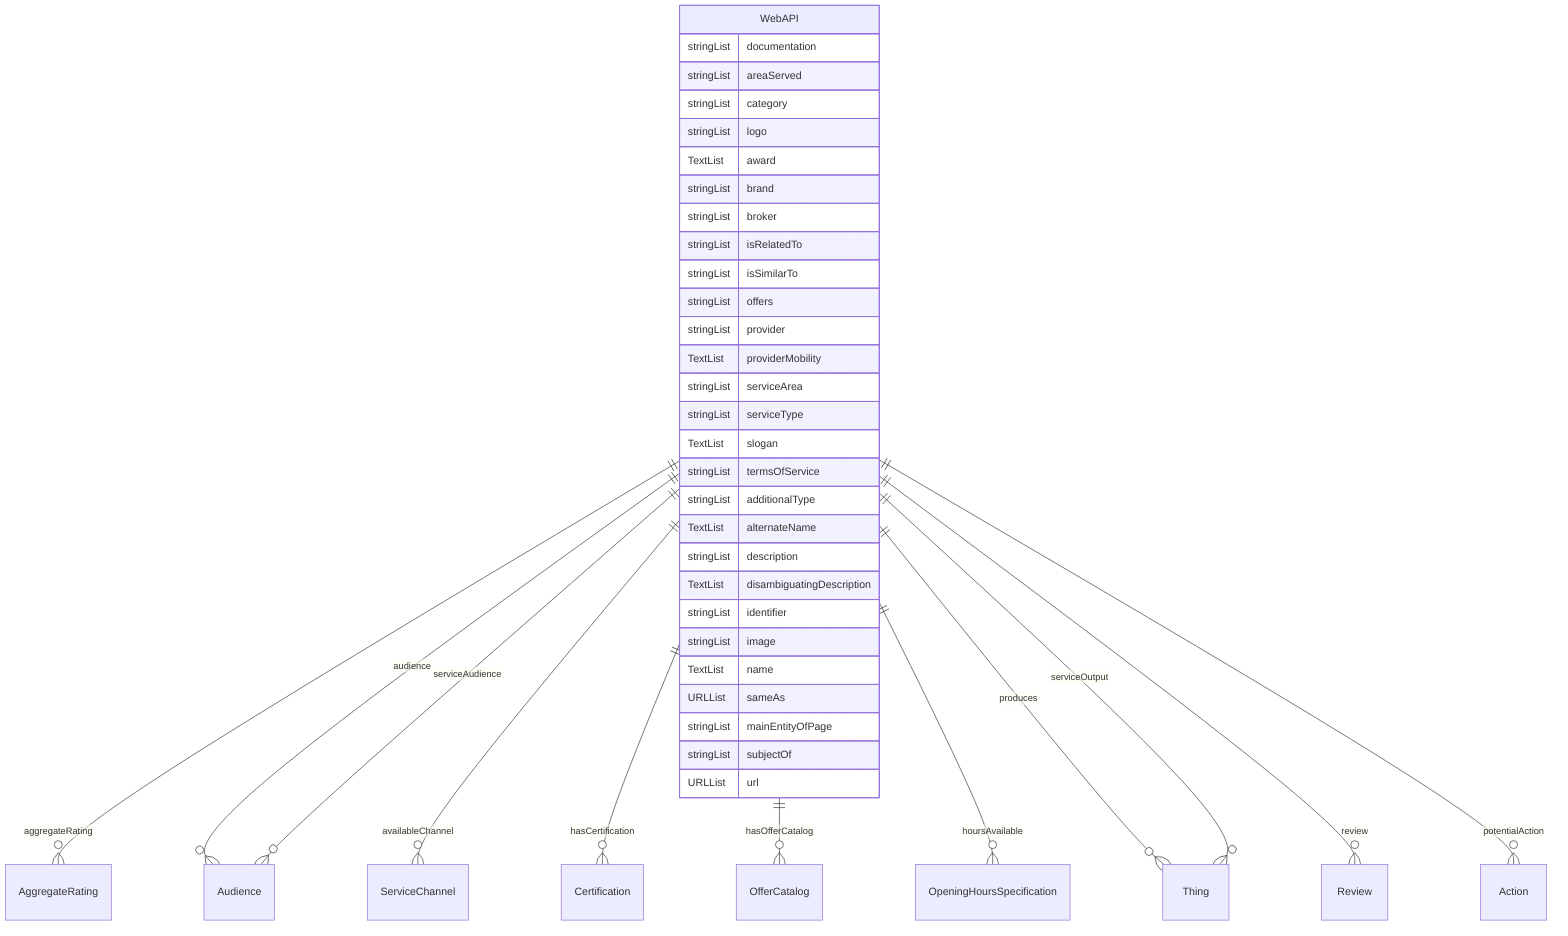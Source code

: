 erDiagram
WebAPI {
    stringList documentation  
    stringList areaServed  
    stringList category  
    stringList logo  
    TextList award  
    stringList brand  
    stringList broker  
    stringList isRelatedTo  
    stringList isSimilarTo  
    stringList offers  
    stringList provider  
    TextList providerMobility  
    stringList serviceArea  
    stringList serviceType  
    TextList slogan  
    stringList termsOfService  
    stringList additionalType  
    TextList alternateName  
    stringList description  
    TextList disambiguatingDescription  
    stringList identifier  
    stringList image  
    TextList name  
    URLList sameAs  
    stringList mainEntityOfPage  
    stringList subjectOf  
    URLList url  
}

WebAPI ||--}o AggregateRating : "aggregateRating"
WebAPI ||--}o Audience : "audience"
WebAPI ||--}o ServiceChannel : "availableChannel"
WebAPI ||--}o Certification : "hasCertification"
WebAPI ||--}o OfferCatalog : "hasOfferCatalog"
WebAPI ||--}o OpeningHoursSpecification : "hoursAvailable"
WebAPI ||--}o Thing : "produces"
WebAPI ||--}o Review : "review"
WebAPI ||--}o Audience : "serviceAudience"
WebAPI ||--}o Thing : "serviceOutput"
WebAPI ||--}o Action : "potentialAction"